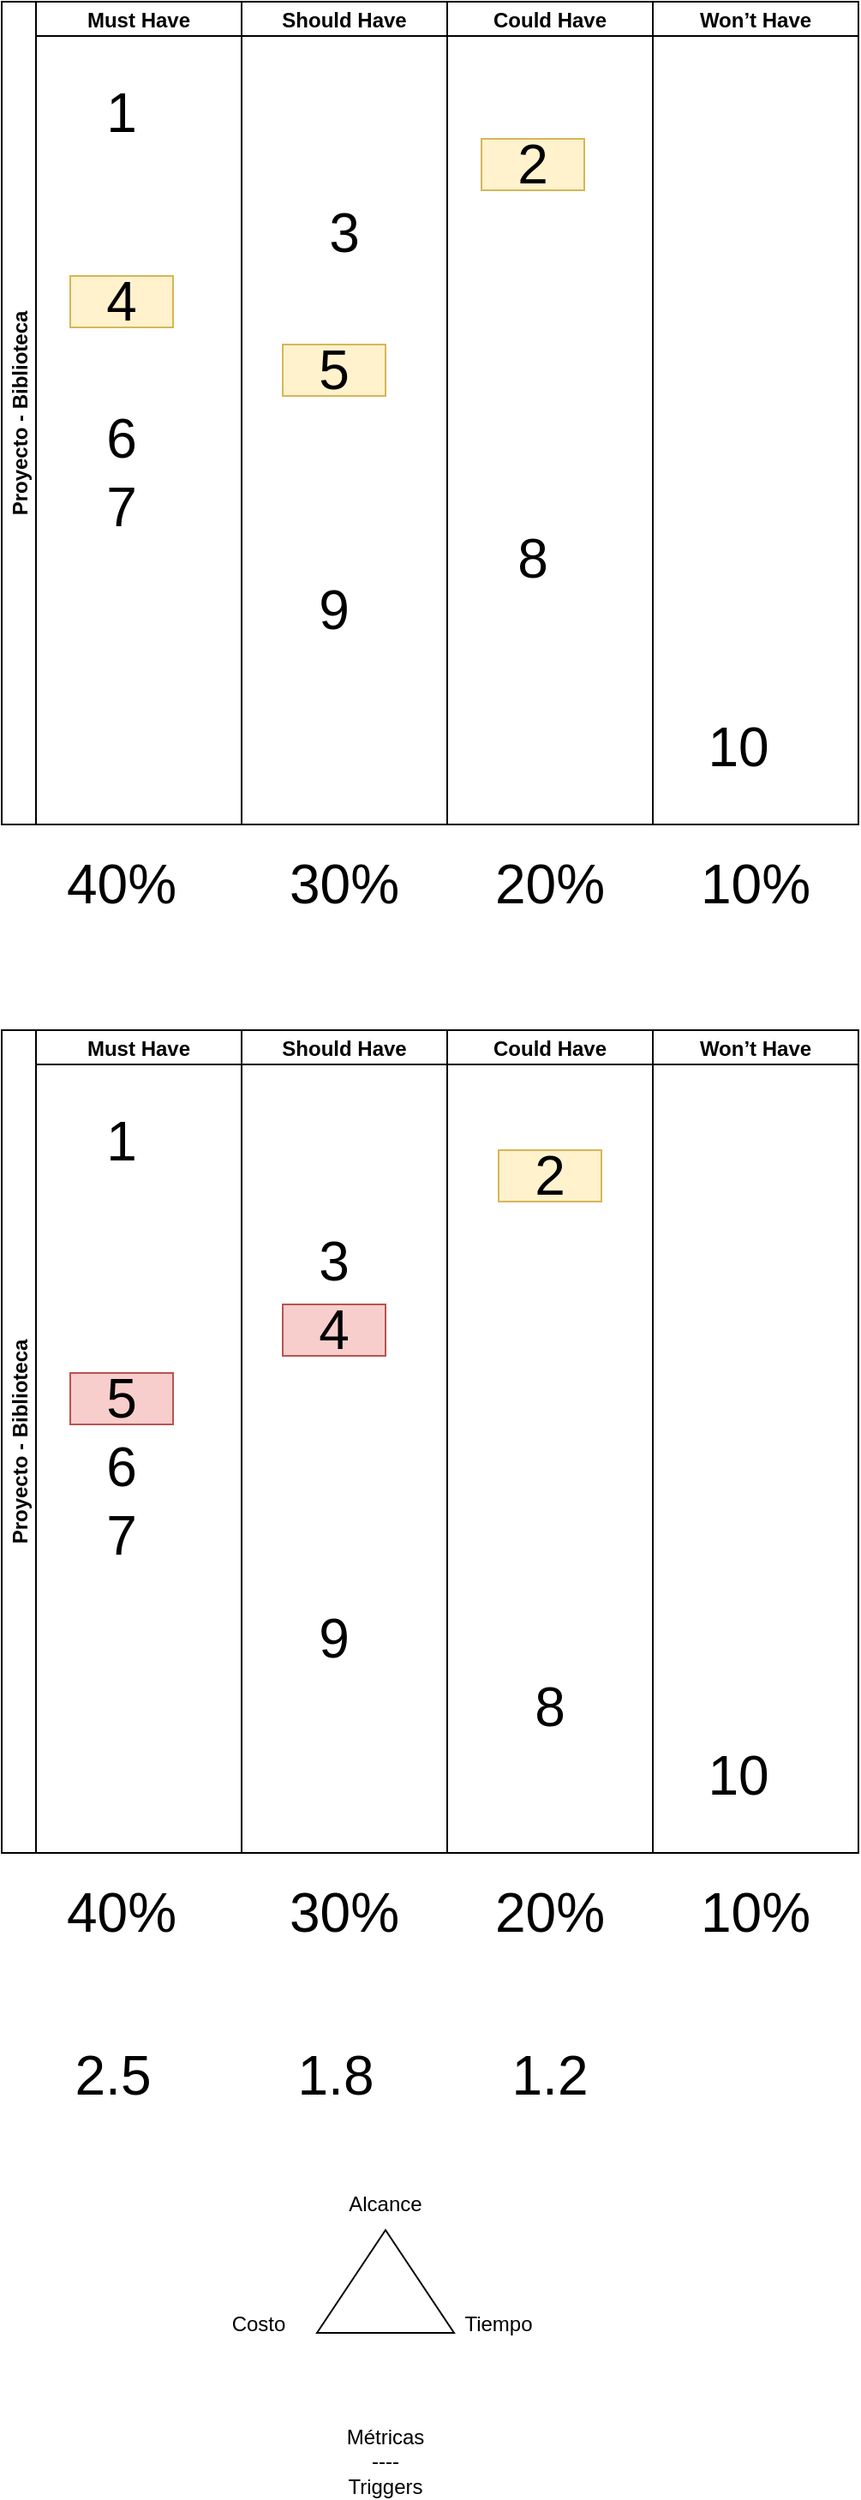 <mxfile version="24.7.8">
  <diagram name="Página-1" id="wObPmkAxYD9PAaxw80ji">
    <mxGraphModel dx="600" dy="410" grid="1" gridSize="10" guides="1" tooltips="1" connect="1" arrows="1" fold="1" page="1" pageScale="1" pageWidth="827" pageHeight="1169" math="0" shadow="0">
      <root>
        <mxCell id="0" />
        <mxCell id="1" parent="0" />
        <mxCell id="aQzufj0Kl179tfjcCTew-1" value="Proyecto - Biblioteca" style="swimlane;childLayout=stackLayout;resizeParent=1;resizeParentMax=0;startSize=20;horizontal=0;horizontalStack=1;" parent="1" vertex="1">
          <mxGeometry x="220" y="130" width="500" height="480" as="geometry" />
        </mxCell>
        <mxCell id="aQzufj0Kl179tfjcCTew-2" value="Must Have" style="swimlane;startSize=20;" parent="aQzufj0Kl179tfjcCTew-1" vertex="1">
          <mxGeometry x="20" width="120" height="480" as="geometry" />
        </mxCell>
        <mxCell id="hyZgSYAmn2PD3-UxoZzA-2" value="1" style="text;html=1;align=center;verticalAlign=middle;whiteSpace=wrap;rounded=0;fontSize=32;" vertex="1" parent="aQzufj0Kl179tfjcCTew-2">
          <mxGeometry x="20" y="50" width="60" height="30" as="geometry" />
        </mxCell>
        <mxCell id="hyZgSYAmn2PD3-UxoZzA-12" value="4" style="text;html=1;align=center;verticalAlign=middle;whiteSpace=wrap;rounded=0;fontSize=32;fillColor=#fff2cc;strokeColor=#d6b656;" vertex="1" parent="aQzufj0Kl179tfjcCTew-2">
          <mxGeometry x="20" y="160" width="60" height="30" as="geometry" />
        </mxCell>
        <mxCell id="hyZgSYAmn2PD3-UxoZzA-14" value="6" style="text;html=1;align=center;verticalAlign=middle;whiteSpace=wrap;rounded=0;fontSize=32;" vertex="1" parent="aQzufj0Kl179tfjcCTew-2">
          <mxGeometry x="20" y="240" width="60" height="30" as="geometry" />
        </mxCell>
        <mxCell id="hyZgSYAmn2PD3-UxoZzA-15" value="7" style="text;html=1;align=center;verticalAlign=middle;whiteSpace=wrap;rounded=0;fontSize=32;" vertex="1" parent="aQzufj0Kl179tfjcCTew-2">
          <mxGeometry x="20" y="280" width="60" height="30" as="geometry" />
        </mxCell>
        <mxCell id="aQzufj0Kl179tfjcCTew-3" value="Should Have" style="swimlane;startSize=20;" parent="aQzufj0Kl179tfjcCTew-1" vertex="1">
          <mxGeometry x="140" width="120" height="480" as="geometry" />
        </mxCell>
        <mxCell id="hyZgSYAmn2PD3-UxoZzA-11" value="3" style="text;html=1;align=center;verticalAlign=middle;whiteSpace=wrap;rounded=0;fontSize=32;" vertex="1" parent="aQzufj0Kl179tfjcCTew-3">
          <mxGeometry x="30" y="120" width="60" height="30" as="geometry" />
        </mxCell>
        <mxCell id="hyZgSYAmn2PD3-UxoZzA-13" value="5" style="text;html=1;align=center;verticalAlign=middle;whiteSpace=wrap;rounded=0;fontSize=32;fillColor=#fff2cc;strokeColor=#d6b656;" vertex="1" parent="aQzufj0Kl179tfjcCTew-3">
          <mxGeometry x="24" y="200" width="60" height="30" as="geometry" />
        </mxCell>
        <mxCell id="hyZgSYAmn2PD3-UxoZzA-17" value="9" style="text;html=1;align=center;verticalAlign=middle;whiteSpace=wrap;rounded=0;fontSize=32;" vertex="1" parent="aQzufj0Kl179tfjcCTew-3">
          <mxGeometry x="24" y="340" width="60" height="30" as="geometry" />
        </mxCell>
        <mxCell id="aQzufj0Kl179tfjcCTew-4" value="Could Have" style="swimlane;startSize=20;" parent="aQzufj0Kl179tfjcCTew-1" vertex="1">
          <mxGeometry x="260" width="120" height="480" as="geometry" />
        </mxCell>
        <mxCell id="hyZgSYAmn2PD3-UxoZzA-10" value="2" style="text;html=1;align=center;verticalAlign=middle;whiteSpace=wrap;rounded=0;fontSize=32;fillColor=#fff2cc;strokeColor=#d6b656;" vertex="1" parent="aQzufj0Kl179tfjcCTew-4">
          <mxGeometry x="20" y="80" width="60" height="30" as="geometry" />
        </mxCell>
        <mxCell id="hyZgSYAmn2PD3-UxoZzA-16" value="8" style="text;html=1;align=center;verticalAlign=middle;whiteSpace=wrap;rounded=0;fontSize=32;" vertex="1" parent="aQzufj0Kl179tfjcCTew-4">
          <mxGeometry x="20" y="310" width="60" height="30" as="geometry" />
        </mxCell>
        <mxCell id="aQzufj0Kl179tfjcCTew-5" value="Won’t Have" style="swimlane;startSize=20;" parent="aQzufj0Kl179tfjcCTew-1" vertex="1">
          <mxGeometry x="380" width="120" height="480" as="geometry" />
        </mxCell>
        <mxCell id="hyZgSYAmn2PD3-UxoZzA-1" value="10" style="text;html=1;align=center;verticalAlign=middle;whiteSpace=wrap;rounded=0;fontSize=32;" vertex="1" parent="aQzufj0Kl179tfjcCTew-5">
          <mxGeometry x="20" y="420" width="60" height="30" as="geometry" />
        </mxCell>
        <mxCell id="hyZgSYAmn2PD3-UxoZzA-18" value="40%" style="text;html=1;align=center;verticalAlign=middle;whiteSpace=wrap;rounded=0;fontSize=32;" vertex="1" parent="1">
          <mxGeometry x="260" y="630" width="60" height="30" as="geometry" />
        </mxCell>
        <mxCell id="hyZgSYAmn2PD3-UxoZzA-19" value="30%" style="text;html=1;align=center;verticalAlign=middle;whiteSpace=wrap;rounded=0;fontSize=32;" vertex="1" parent="1">
          <mxGeometry x="390" y="630" width="60" height="30" as="geometry" />
        </mxCell>
        <mxCell id="hyZgSYAmn2PD3-UxoZzA-20" value="20%" style="text;html=1;align=center;verticalAlign=middle;whiteSpace=wrap;rounded=0;fontSize=32;" vertex="1" parent="1">
          <mxGeometry x="510" y="630" width="60" height="30" as="geometry" />
        </mxCell>
        <mxCell id="hyZgSYAmn2PD3-UxoZzA-21" value="10%" style="text;html=1;align=center;verticalAlign=middle;whiteSpace=wrap;rounded=0;fontSize=32;" vertex="1" parent="1">
          <mxGeometry x="630" y="630" width="60" height="30" as="geometry" />
        </mxCell>
        <mxCell id="hyZgSYAmn2PD3-UxoZzA-41" value="Proyecto - Biblioteca" style="swimlane;childLayout=stackLayout;resizeParent=1;resizeParentMax=0;startSize=20;horizontal=0;horizontalStack=1;" vertex="1" parent="1">
          <mxGeometry x="220" y="730" width="500" height="480" as="geometry" />
        </mxCell>
        <mxCell id="hyZgSYAmn2PD3-UxoZzA-42" value="Must Have" style="swimlane;startSize=20;" vertex="1" parent="hyZgSYAmn2PD3-UxoZzA-41">
          <mxGeometry x="20" width="120" height="480" as="geometry" />
        </mxCell>
        <mxCell id="hyZgSYAmn2PD3-UxoZzA-43" value="1" style="text;html=1;align=center;verticalAlign=middle;whiteSpace=wrap;rounded=0;fontSize=32;" vertex="1" parent="hyZgSYAmn2PD3-UxoZzA-42">
          <mxGeometry x="20" y="50" width="60" height="30" as="geometry" />
        </mxCell>
        <mxCell id="hyZgSYAmn2PD3-UxoZzA-45" value="6" style="text;html=1;align=center;verticalAlign=middle;whiteSpace=wrap;rounded=0;fontSize=32;" vertex="1" parent="hyZgSYAmn2PD3-UxoZzA-42">
          <mxGeometry x="20" y="240" width="60" height="30" as="geometry" />
        </mxCell>
        <mxCell id="hyZgSYAmn2PD3-UxoZzA-46" value="7" style="text;html=1;align=center;verticalAlign=middle;whiteSpace=wrap;rounded=0;fontSize=32;" vertex="1" parent="hyZgSYAmn2PD3-UxoZzA-42">
          <mxGeometry x="20" y="280" width="60" height="30" as="geometry" />
        </mxCell>
        <mxCell id="hyZgSYAmn2PD3-UxoZzA-49" value="5" style="text;html=1;align=center;verticalAlign=middle;whiteSpace=wrap;rounded=0;fontSize=32;fillColor=#f8cecc;strokeColor=#b85450;" vertex="1" parent="hyZgSYAmn2PD3-UxoZzA-42">
          <mxGeometry x="20" y="200" width="60" height="30" as="geometry" />
        </mxCell>
        <mxCell id="hyZgSYAmn2PD3-UxoZzA-47" value="Should Have" style="swimlane;startSize=20;" vertex="1" parent="hyZgSYAmn2PD3-UxoZzA-41">
          <mxGeometry x="140" width="120" height="480" as="geometry" />
        </mxCell>
        <mxCell id="hyZgSYAmn2PD3-UxoZzA-48" value="3" style="text;html=1;align=center;verticalAlign=middle;whiteSpace=wrap;rounded=0;fontSize=32;" vertex="1" parent="hyZgSYAmn2PD3-UxoZzA-47">
          <mxGeometry x="24" y="120" width="60" height="30" as="geometry" />
        </mxCell>
        <mxCell id="hyZgSYAmn2PD3-UxoZzA-50" value="9" style="text;html=1;align=center;verticalAlign=middle;whiteSpace=wrap;rounded=0;fontSize=32;" vertex="1" parent="hyZgSYAmn2PD3-UxoZzA-47">
          <mxGeometry x="24" y="340" width="60" height="30" as="geometry" />
        </mxCell>
        <mxCell id="hyZgSYAmn2PD3-UxoZzA-44" value="4" style="text;html=1;align=center;verticalAlign=middle;whiteSpace=wrap;rounded=0;fontSize=32;fillColor=#f8cecc;strokeColor=#b85450;" vertex="1" parent="hyZgSYAmn2PD3-UxoZzA-47">
          <mxGeometry x="24" y="160" width="60" height="30" as="geometry" />
        </mxCell>
        <mxCell id="hyZgSYAmn2PD3-UxoZzA-51" value="Could Have" style="swimlane;startSize=20;" vertex="1" parent="hyZgSYAmn2PD3-UxoZzA-41">
          <mxGeometry x="260" width="120" height="480" as="geometry" />
        </mxCell>
        <mxCell id="hyZgSYAmn2PD3-UxoZzA-52" value="2" style="text;html=1;align=center;verticalAlign=middle;whiteSpace=wrap;rounded=0;fontSize=32;fillColor=#fff2cc;strokeColor=#d6b656;" vertex="1" parent="hyZgSYAmn2PD3-UxoZzA-51">
          <mxGeometry x="30" y="70" width="60" height="30" as="geometry" />
        </mxCell>
        <mxCell id="hyZgSYAmn2PD3-UxoZzA-53" value="8" style="text;html=1;align=center;verticalAlign=middle;whiteSpace=wrap;rounded=0;fontSize=32;" vertex="1" parent="hyZgSYAmn2PD3-UxoZzA-51">
          <mxGeometry x="30" y="380" width="60" height="30" as="geometry" />
        </mxCell>
        <mxCell id="hyZgSYAmn2PD3-UxoZzA-54" value="Won’t Have" style="swimlane;startSize=20;" vertex="1" parent="hyZgSYAmn2PD3-UxoZzA-41">
          <mxGeometry x="380" width="120" height="480" as="geometry" />
        </mxCell>
        <mxCell id="hyZgSYAmn2PD3-UxoZzA-55" value="10" style="text;html=1;align=center;verticalAlign=middle;whiteSpace=wrap;rounded=0;fontSize=32;" vertex="1" parent="hyZgSYAmn2PD3-UxoZzA-54">
          <mxGeometry x="20" y="420" width="60" height="30" as="geometry" />
        </mxCell>
        <mxCell id="hyZgSYAmn2PD3-UxoZzA-56" value="40%" style="text;html=1;align=center;verticalAlign=middle;whiteSpace=wrap;rounded=0;fontSize=32;" vertex="1" parent="1">
          <mxGeometry x="260" y="1230" width="60" height="30" as="geometry" />
        </mxCell>
        <mxCell id="hyZgSYAmn2PD3-UxoZzA-57" value="30%" style="text;html=1;align=center;verticalAlign=middle;whiteSpace=wrap;rounded=0;fontSize=32;" vertex="1" parent="1">
          <mxGeometry x="390" y="1230" width="60" height="30" as="geometry" />
        </mxCell>
        <mxCell id="hyZgSYAmn2PD3-UxoZzA-58" value="20%" style="text;html=1;align=center;verticalAlign=middle;whiteSpace=wrap;rounded=0;fontSize=32;" vertex="1" parent="1">
          <mxGeometry x="510" y="1230" width="60" height="30" as="geometry" />
        </mxCell>
        <mxCell id="hyZgSYAmn2PD3-UxoZzA-59" value="10%" style="text;html=1;align=center;verticalAlign=middle;whiteSpace=wrap;rounded=0;fontSize=32;" vertex="1" parent="1">
          <mxGeometry x="630" y="1230" width="60" height="30" as="geometry" />
        </mxCell>
        <mxCell id="hyZgSYAmn2PD3-UxoZzA-61" value="2.5" style="text;html=1;align=center;verticalAlign=middle;whiteSpace=wrap;rounded=0;fontSize=32;" vertex="1" parent="1">
          <mxGeometry x="250" y="1320" width="70" height="40" as="geometry" />
        </mxCell>
        <mxCell id="hyZgSYAmn2PD3-UxoZzA-62" value="1.8" style="text;html=1;align=center;verticalAlign=middle;whiteSpace=wrap;rounded=0;fontSize=32;" vertex="1" parent="1">
          <mxGeometry x="380" y="1320" width="70" height="40" as="geometry" />
        </mxCell>
        <mxCell id="hyZgSYAmn2PD3-UxoZzA-63" value="1.2" style="text;html=1;align=center;verticalAlign=middle;whiteSpace=wrap;rounded=0;fontSize=32;" vertex="1" parent="1">
          <mxGeometry x="505" y="1320" width="70" height="40" as="geometry" />
        </mxCell>
        <mxCell id="hyZgSYAmn2PD3-UxoZzA-64" value="" style="triangle;whiteSpace=wrap;html=1;rotation=-90;" vertex="1" parent="1">
          <mxGeometry x="414" y="1420" width="60" height="80" as="geometry" />
        </mxCell>
        <mxCell id="hyZgSYAmn2PD3-UxoZzA-65" value="Alcance" style="text;html=1;align=center;verticalAlign=middle;whiteSpace=wrap;rounded=0;" vertex="1" parent="1">
          <mxGeometry x="414" y="1400" width="60" height="30" as="geometry" />
        </mxCell>
        <mxCell id="hyZgSYAmn2PD3-UxoZzA-66" value="Tiempo" style="text;html=1;align=center;verticalAlign=middle;whiteSpace=wrap;rounded=0;" vertex="1" parent="1">
          <mxGeometry x="480" y="1470" width="60" height="30" as="geometry" />
        </mxCell>
        <mxCell id="hyZgSYAmn2PD3-UxoZzA-67" value="Costo" style="text;html=1;align=center;verticalAlign=middle;whiteSpace=wrap;rounded=0;" vertex="1" parent="1">
          <mxGeometry x="340" y="1470" width="60" height="30" as="geometry" />
        </mxCell>
        <mxCell id="hyZgSYAmn2PD3-UxoZzA-68" value="Métricas&lt;div&gt;----&lt;/div&gt;&lt;div&gt;Triggers&lt;/div&gt;" style="text;html=1;align=center;verticalAlign=middle;whiteSpace=wrap;rounded=0;" vertex="1" parent="1">
          <mxGeometry x="414" y="1550" width="60" height="30" as="geometry" />
        </mxCell>
      </root>
    </mxGraphModel>
  </diagram>
</mxfile>
